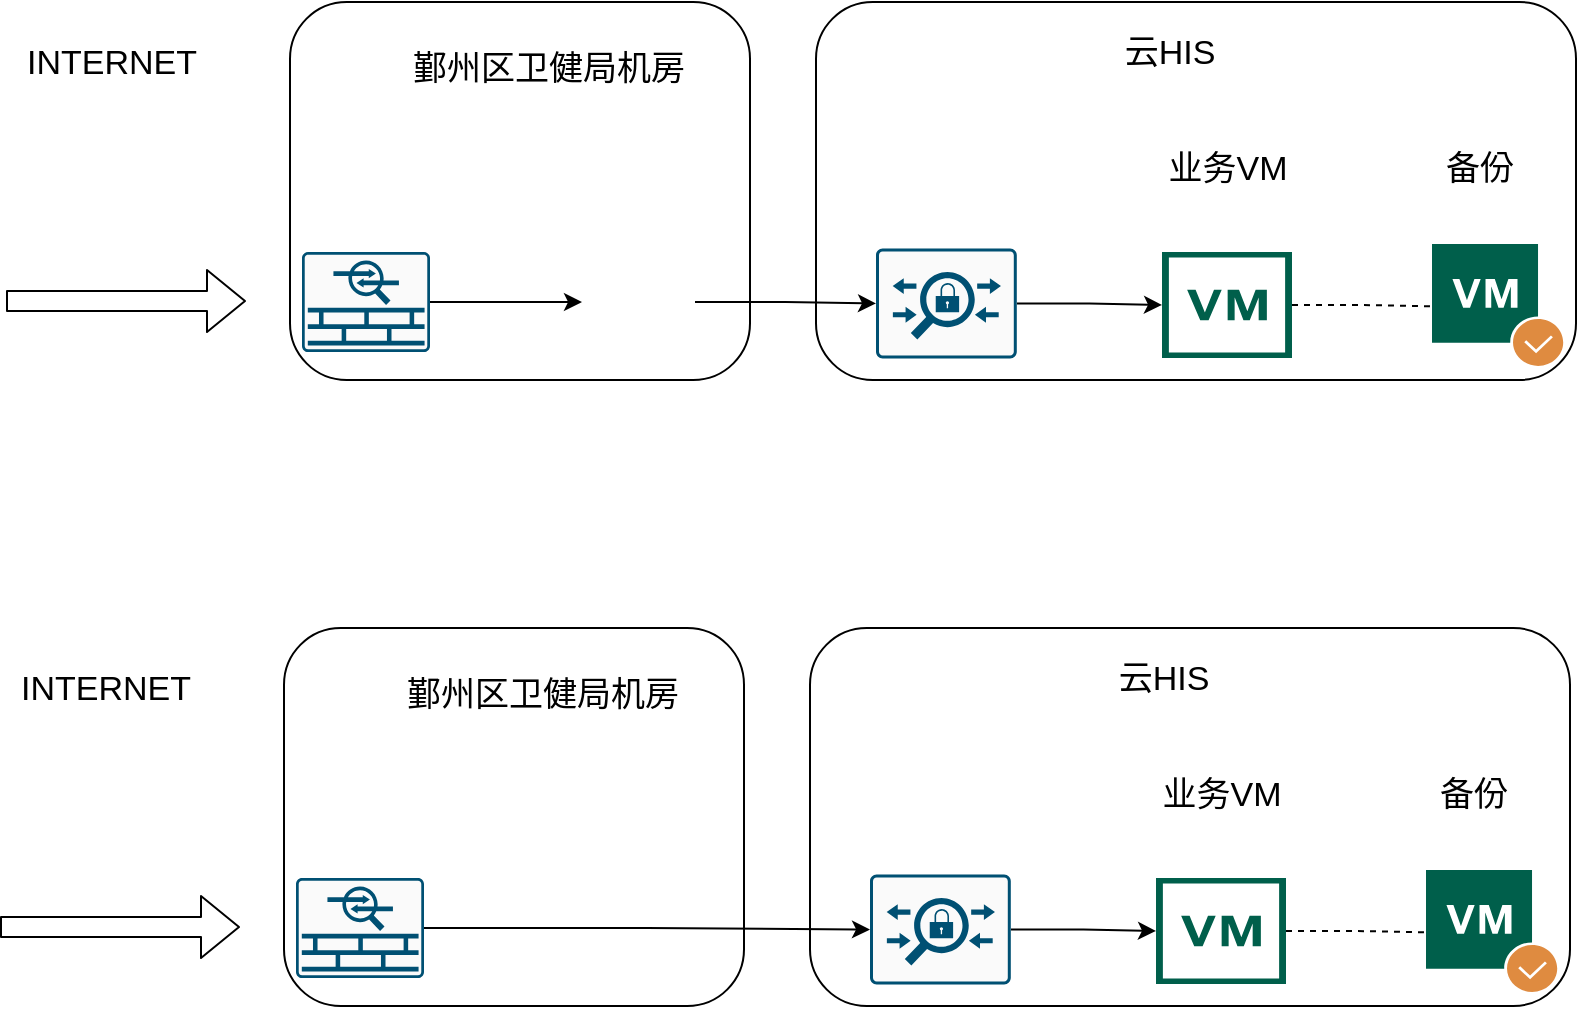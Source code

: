 <mxfile version="14.5.3" type="github">
  <diagram id="s6rZOBsphtj_oMAfrukd" name="Page-1">
    <mxGraphModel dx="1422" dy="791" grid="0" gridSize="10" guides="1" tooltips="1" connect="1" arrows="1" fold="1" page="1" pageScale="1" pageWidth="827" pageHeight="1169" math="0" shadow="0">
      <root>
        <mxCell id="0" />
        <mxCell id="1" parent="0" />
        <mxCell id="ySP3lJrqjZEHJ7ol25Yn-17" value="" style="rounded=1;whiteSpace=wrap;html=1;fontSize=17;" parent="1" vertex="1">
          <mxGeometry x="431" y="160" width="380" height="189" as="geometry" />
        </mxCell>
        <mxCell id="ySP3lJrqjZEHJ7ol25Yn-16" value="" style="rounded=1;whiteSpace=wrap;html=1;fontSize=17;" parent="1" vertex="1">
          <mxGeometry x="168" y="160" width="230" height="189" as="geometry" />
        </mxCell>
        <mxCell id="ySP3lJrqjZEHJ7ol25Yn-1" value="INTERNET" style="text;html=1;strokeColor=none;fillColor=none;align=center;verticalAlign=middle;whiteSpace=wrap;rounded=0;fontSize=17;" parent="1" vertex="1">
          <mxGeometry x="47" y="181" width="64" height="20" as="geometry" />
        </mxCell>
        <mxCell id="ySP3lJrqjZEHJ7ol25Yn-2" value="鄞州区卫健局机房" style="text;html=1;strokeColor=none;fillColor=none;align=center;verticalAlign=middle;whiteSpace=wrap;rounded=0;fontSize=17;" parent="1" vertex="1">
          <mxGeometry x="222" y="184" width="151" height="20" as="geometry" />
        </mxCell>
        <mxCell id="ySP3lJrqjZEHJ7ol25Yn-4" value="云HIS" style="text;html=1;strokeColor=none;fillColor=none;align=center;verticalAlign=middle;whiteSpace=wrap;rounded=0;fontSize=17;" parent="1" vertex="1">
          <mxGeometry x="582" y="176" width="52" height="20" as="geometry" />
        </mxCell>
        <mxCell id="ySP3lJrqjZEHJ7ol25Yn-14" style="edgeStyle=orthogonalEdgeStyle;rounded=0;orthogonalLoop=1;jettySize=auto;html=1;fontSize=17;" parent="1" source="ySP3lJrqjZEHJ7ol25Yn-5" target="ySP3lJrqjZEHJ7ol25Yn-6" edge="1">
          <mxGeometry relative="1" as="geometry" />
        </mxCell>
        <mxCell id="ySP3lJrqjZEHJ7ol25Yn-5" value="" style="points=[[0.015,0.015,0],[0.985,0.015,0],[0.985,0.985,0],[0.015,0.985,0],[0.25,0,0],[0.5,0,0],[0.75,0,0],[1,0.25,0],[1,0.5,0],[1,0.75,0],[0.75,1,0],[0.5,1,0],[0.25,1,0],[0,0.75,0],[0,0.5,0],[0,0.25,0]];verticalLabelPosition=bottom;html=1;verticalAlign=top;aspect=fixed;align=center;pointerEvents=1;shape=mxgraph.cisco19.rect;prIcon=acs;fillColor=#FAFAFA;strokeColor=#005073;" parent="1" vertex="1">
          <mxGeometry x="461" y="283.25" width="70.4" height="55" as="geometry" />
        </mxCell>
        <mxCell id="ySP3lJrqjZEHJ7ol25Yn-20" style="edgeStyle=orthogonalEdgeStyle;rounded=0;orthogonalLoop=1;jettySize=auto;html=1;fontSize=17;dashed=1;endArrow=none;endFill=0;" parent="1" source="ySP3lJrqjZEHJ7ol25Yn-6" target="ySP3lJrqjZEHJ7ol25Yn-7" edge="1">
          <mxGeometry relative="1" as="geometry" />
        </mxCell>
        <mxCell id="ySP3lJrqjZEHJ7ol25Yn-6" value="" style="pointerEvents=1;shadow=0;dashed=0;html=1;strokeColor=none;fillColor=#005F4B;labelPosition=center;verticalLabelPosition=bottom;verticalAlign=top;align=center;outlineConnect=0;shape=mxgraph.veeam2.vm_snapshot;fontSize=17;" parent="1" vertex="1">
          <mxGeometry x="604" y="285" width="65" height="53" as="geometry" />
        </mxCell>
        <mxCell id="ySP3lJrqjZEHJ7ol25Yn-7" value="" style="pointerEvents=1;shadow=0;dashed=0;html=1;strokeColor=none;fillColor=#005F4B;labelPosition=center;verticalLabelPosition=bottom;verticalAlign=top;align=center;outlineConnect=0;shape=mxgraph.veeam2.vm_checked;fontSize=17;" parent="1" vertex="1">
          <mxGeometry x="739" y="281" width="67" height="62.25" as="geometry" />
        </mxCell>
        <mxCell id="ySP3lJrqjZEHJ7ol25Yn-8" value="" style="shape=flexArrow;endArrow=classic;html=1;fontSize=17;" parent="1" edge="1">
          <mxGeometry width="50" height="50" relative="1" as="geometry">
            <mxPoint x="26" y="309.5" as="sourcePoint" />
            <mxPoint x="146" y="309.5" as="targetPoint" />
          </mxGeometry>
        </mxCell>
        <mxCell id="ySP3lJrqjZEHJ7ol25Yn-12" style="edgeStyle=orthogonalEdgeStyle;rounded=0;orthogonalLoop=1;jettySize=auto;html=1;entryX=0;entryY=0.5;entryDx=0;entryDy=0;fontSize=17;" parent="1" source="ySP3lJrqjZEHJ7ol25Yn-9" target="ySP3lJrqjZEHJ7ol25Yn-11" edge="1">
          <mxGeometry relative="1" as="geometry" />
        </mxCell>
        <mxCell id="ySP3lJrqjZEHJ7ol25Yn-9" value="" style="points=[[0.015,0.015,0],[0.985,0.015,0],[0.985,0.985,0],[0.015,0.985,0],[0.25,0,0],[0.5,0,0],[0.75,0,0],[1,0.25,0],[1,0.5,0],[1,0.75,0],[0.75,1,0],[0.5,1,0],[0.25,1,0],[0,0.75,0],[0,0.5,0],[0,0.25,0]];verticalLabelPosition=bottom;html=1;verticalAlign=top;aspect=fixed;align=center;pointerEvents=1;shape=mxgraph.cisco19.rect;prIcon=asa_5500;fillColor=#FAFAFA;strokeColor=#005073;fontSize=17;" parent="1" vertex="1">
          <mxGeometry x="174" y="285" width="64" height="50" as="geometry" />
        </mxCell>
        <mxCell id="ySP3lJrqjZEHJ7ol25Yn-13" style="edgeStyle=orthogonalEdgeStyle;rounded=0;orthogonalLoop=1;jettySize=auto;html=1;entryX=0;entryY=0.5;entryDx=0;entryDy=0;entryPerimeter=0;fontSize=17;" parent="1" source="ySP3lJrqjZEHJ7ol25Yn-11" target="ySP3lJrqjZEHJ7ol25Yn-5" edge="1">
          <mxGeometry relative="1" as="geometry" />
        </mxCell>
        <mxCell id="ySP3lJrqjZEHJ7ol25Yn-11" value="" style="shape=image;html=1;verticalAlign=top;verticalLabelPosition=bottom;labelBackgroundColor=#ffffff;imageAspect=0;aspect=fixed;image=https://cdn4.iconfinder.com/data/icons/logos-brands-5/24/nginx-128.png;fontSize=17;" parent="1" vertex="1">
          <mxGeometry x="314" y="281.75" width="56.5" height="56.5" as="geometry" />
        </mxCell>
        <mxCell id="ySP3lJrqjZEHJ7ol25Yn-18" value="业务VM" style="text;html=1;strokeColor=none;fillColor=none;align=center;verticalAlign=middle;whiteSpace=wrap;rounded=0;fontSize=17;" parent="1" vertex="1">
          <mxGeometry x="605.75" y="234" width="61.5" height="20" as="geometry" />
        </mxCell>
        <mxCell id="ySP3lJrqjZEHJ7ol25Yn-19" value="备份" style="text;html=1;strokeColor=none;fillColor=none;align=center;verticalAlign=middle;whiteSpace=wrap;rounded=0;fontSize=17;" parent="1" vertex="1">
          <mxGeometry x="732" y="234" width="61.5" height="20" as="geometry" />
        </mxCell>
        <mxCell id="cA5MacE3D-rgD2qLPpY8-1" value="" style="rounded=1;whiteSpace=wrap;html=1;fontSize=17;" vertex="1" parent="1">
          <mxGeometry x="428" y="473" width="380" height="189" as="geometry" />
        </mxCell>
        <mxCell id="cA5MacE3D-rgD2qLPpY8-2" value="" style="rounded=1;whiteSpace=wrap;html=1;fontSize=17;" vertex="1" parent="1">
          <mxGeometry x="165" y="473" width="230" height="189" as="geometry" />
        </mxCell>
        <mxCell id="cA5MacE3D-rgD2qLPpY8-3" value="INTERNET" style="text;html=1;strokeColor=none;fillColor=none;align=center;verticalAlign=middle;whiteSpace=wrap;rounded=0;fontSize=17;" vertex="1" parent="1">
          <mxGeometry x="44" y="494" width="64" height="20" as="geometry" />
        </mxCell>
        <mxCell id="cA5MacE3D-rgD2qLPpY8-4" value="鄞州区卫健局机房" style="text;html=1;strokeColor=none;fillColor=none;align=center;verticalAlign=middle;whiteSpace=wrap;rounded=0;fontSize=17;" vertex="1" parent="1">
          <mxGeometry x="219" y="497" width="151" height="20" as="geometry" />
        </mxCell>
        <mxCell id="cA5MacE3D-rgD2qLPpY8-5" value="云HIS" style="text;html=1;strokeColor=none;fillColor=none;align=center;verticalAlign=middle;whiteSpace=wrap;rounded=0;fontSize=17;" vertex="1" parent="1">
          <mxGeometry x="579" y="489" width="52" height="20" as="geometry" />
        </mxCell>
        <mxCell id="cA5MacE3D-rgD2qLPpY8-6" style="edgeStyle=orthogonalEdgeStyle;rounded=0;orthogonalLoop=1;jettySize=auto;html=1;fontSize=17;" edge="1" parent="1" source="cA5MacE3D-rgD2qLPpY8-7" target="cA5MacE3D-rgD2qLPpY8-9">
          <mxGeometry relative="1" as="geometry" />
        </mxCell>
        <mxCell id="cA5MacE3D-rgD2qLPpY8-7" value="" style="points=[[0.015,0.015,0],[0.985,0.015,0],[0.985,0.985,0],[0.015,0.985,0],[0.25,0,0],[0.5,0,0],[0.75,0,0],[1,0.25,0],[1,0.5,0],[1,0.75,0],[0.75,1,0],[0.5,1,0],[0.25,1,0],[0,0.75,0],[0,0.5,0],[0,0.25,0]];verticalLabelPosition=bottom;html=1;verticalAlign=top;aspect=fixed;align=center;pointerEvents=1;shape=mxgraph.cisco19.rect;prIcon=acs;fillColor=#FAFAFA;strokeColor=#005073;" vertex="1" parent="1">
          <mxGeometry x="458" y="596.25" width="70.4" height="55" as="geometry" />
        </mxCell>
        <mxCell id="cA5MacE3D-rgD2qLPpY8-8" style="edgeStyle=orthogonalEdgeStyle;rounded=0;orthogonalLoop=1;jettySize=auto;html=1;fontSize=17;dashed=1;endArrow=none;endFill=0;" edge="1" parent="1" source="cA5MacE3D-rgD2qLPpY8-9" target="cA5MacE3D-rgD2qLPpY8-10">
          <mxGeometry relative="1" as="geometry" />
        </mxCell>
        <mxCell id="cA5MacE3D-rgD2qLPpY8-9" value="" style="pointerEvents=1;shadow=0;dashed=0;html=1;strokeColor=none;fillColor=#005F4B;labelPosition=center;verticalLabelPosition=bottom;verticalAlign=top;align=center;outlineConnect=0;shape=mxgraph.veeam2.vm_snapshot;fontSize=17;" vertex="1" parent="1">
          <mxGeometry x="601" y="598" width="65" height="53" as="geometry" />
        </mxCell>
        <mxCell id="cA5MacE3D-rgD2qLPpY8-10" value="" style="pointerEvents=1;shadow=0;dashed=0;html=1;strokeColor=none;fillColor=#005F4B;labelPosition=center;verticalLabelPosition=bottom;verticalAlign=top;align=center;outlineConnect=0;shape=mxgraph.veeam2.vm_checked;fontSize=17;" vertex="1" parent="1">
          <mxGeometry x="736" y="594" width="67" height="62.25" as="geometry" />
        </mxCell>
        <mxCell id="cA5MacE3D-rgD2qLPpY8-11" value="" style="shape=flexArrow;endArrow=classic;html=1;fontSize=17;" edge="1" parent="1">
          <mxGeometry width="50" height="50" relative="1" as="geometry">
            <mxPoint x="23" y="622.5" as="sourcePoint" />
            <mxPoint x="143" y="622.5" as="targetPoint" />
          </mxGeometry>
        </mxCell>
        <mxCell id="cA5MacE3D-rgD2qLPpY8-12" style="edgeStyle=orthogonalEdgeStyle;rounded=0;orthogonalLoop=1;jettySize=auto;html=1;entryX=0;entryY=0.5;entryDx=0;entryDy=0;fontSize=17;entryPerimeter=0;" edge="1" parent="1" source="cA5MacE3D-rgD2qLPpY8-13" target="cA5MacE3D-rgD2qLPpY8-7">
          <mxGeometry relative="1" as="geometry">
            <mxPoint x="311" y="623" as="targetPoint" />
          </mxGeometry>
        </mxCell>
        <mxCell id="cA5MacE3D-rgD2qLPpY8-13" value="" style="points=[[0.015,0.015,0],[0.985,0.015,0],[0.985,0.985,0],[0.015,0.985,0],[0.25,0,0],[0.5,0,0],[0.75,0,0],[1,0.25,0],[1,0.5,0],[1,0.75,0],[0.75,1,0],[0.5,1,0],[0.25,1,0],[0,0.75,0],[0,0.5,0],[0,0.25,0]];verticalLabelPosition=bottom;html=1;verticalAlign=top;aspect=fixed;align=center;pointerEvents=1;shape=mxgraph.cisco19.rect;prIcon=asa_5500;fillColor=#FAFAFA;strokeColor=#005073;fontSize=17;" vertex="1" parent="1">
          <mxGeometry x="171" y="598" width="64" height="50" as="geometry" />
        </mxCell>
        <mxCell id="cA5MacE3D-rgD2qLPpY8-16" value="业务VM" style="text;html=1;strokeColor=none;fillColor=none;align=center;verticalAlign=middle;whiteSpace=wrap;rounded=0;fontSize=17;" vertex="1" parent="1">
          <mxGeometry x="602.75" y="547" width="61.5" height="20" as="geometry" />
        </mxCell>
        <mxCell id="cA5MacE3D-rgD2qLPpY8-17" value="备份" style="text;html=1;strokeColor=none;fillColor=none;align=center;verticalAlign=middle;whiteSpace=wrap;rounded=0;fontSize=17;" vertex="1" parent="1">
          <mxGeometry x="729" y="547" width="61.5" height="20" as="geometry" />
        </mxCell>
      </root>
    </mxGraphModel>
  </diagram>
</mxfile>
